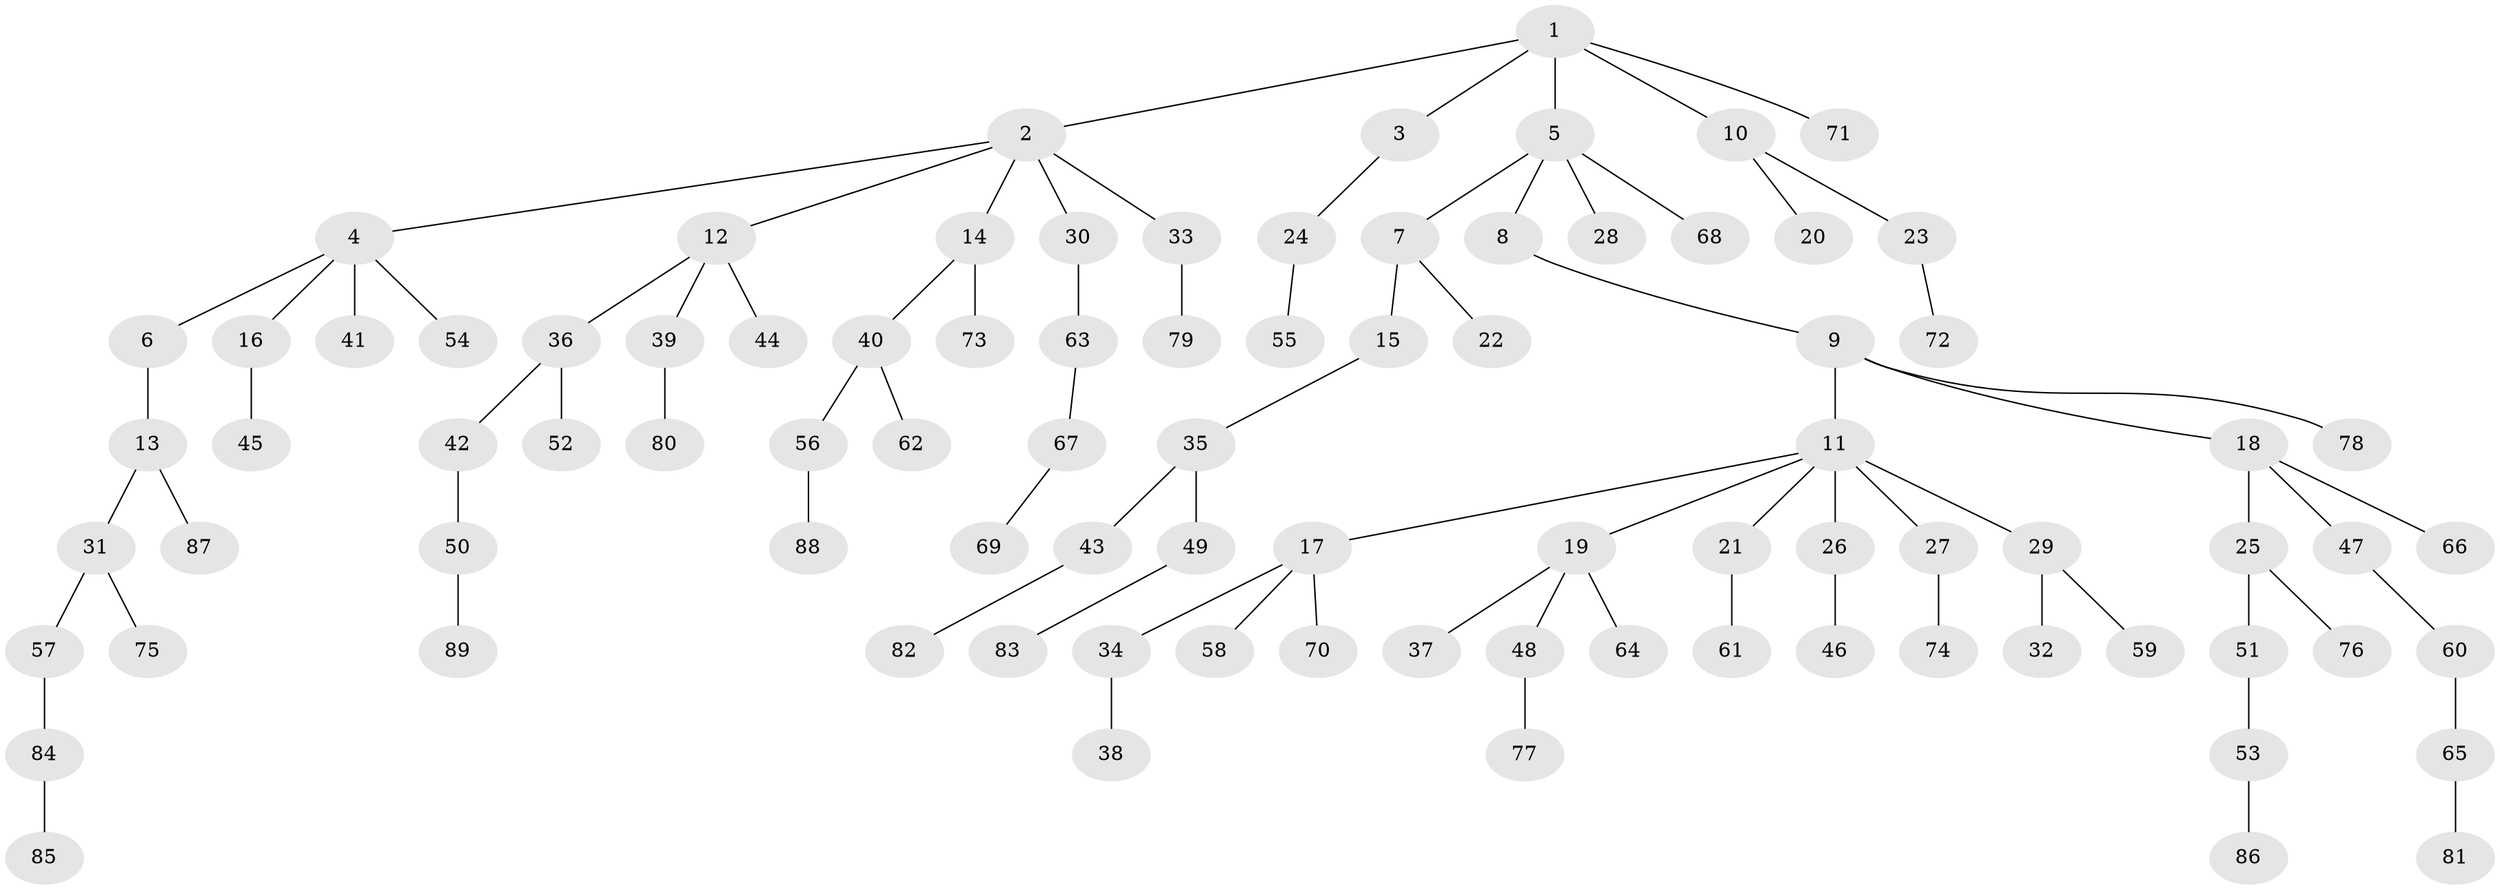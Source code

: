 // Generated by graph-tools (version 1.1) at 2025/15/03/09/25 04:15:32]
// undirected, 89 vertices, 88 edges
graph export_dot {
graph [start="1"]
  node [color=gray90,style=filled];
  1;
  2;
  3;
  4;
  5;
  6;
  7;
  8;
  9;
  10;
  11;
  12;
  13;
  14;
  15;
  16;
  17;
  18;
  19;
  20;
  21;
  22;
  23;
  24;
  25;
  26;
  27;
  28;
  29;
  30;
  31;
  32;
  33;
  34;
  35;
  36;
  37;
  38;
  39;
  40;
  41;
  42;
  43;
  44;
  45;
  46;
  47;
  48;
  49;
  50;
  51;
  52;
  53;
  54;
  55;
  56;
  57;
  58;
  59;
  60;
  61;
  62;
  63;
  64;
  65;
  66;
  67;
  68;
  69;
  70;
  71;
  72;
  73;
  74;
  75;
  76;
  77;
  78;
  79;
  80;
  81;
  82;
  83;
  84;
  85;
  86;
  87;
  88;
  89;
  1 -- 2;
  1 -- 3;
  1 -- 5;
  1 -- 10;
  1 -- 71;
  2 -- 4;
  2 -- 12;
  2 -- 14;
  2 -- 30;
  2 -- 33;
  3 -- 24;
  4 -- 6;
  4 -- 16;
  4 -- 41;
  4 -- 54;
  5 -- 7;
  5 -- 8;
  5 -- 28;
  5 -- 68;
  6 -- 13;
  7 -- 15;
  7 -- 22;
  8 -- 9;
  9 -- 11;
  9 -- 18;
  9 -- 78;
  10 -- 20;
  10 -- 23;
  11 -- 17;
  11 -- 19;
  11 -- 21;
  11 -- 26;
  11 -- 27;
  11 -- 29;
  12 -- 36;
  12 -- 39;
  12 -- 44;
  13 -- 31;
  13 -- 87;
  14 -- 40;
  14 -- 73;
  15 -- 35;
  16 -- 45;
  17 -- 34;
  17 -- 58;
  17 -- 70;
  18 -- 25;
  18 -- 47;
  18 -- 66;
  19 -- 37;
  19 -- 48;
  19 -- 64;
  21 -- 61;
  23 -- 72;
  24 -- 55;
  25 -- 51;
  25 -- 76;
  26 -- 46;
  27 -- 74;
  29 -- 32;
  29 -- 59;
  30 -- 63;
  31 -- 57;
  31 -- 75;
  33 -- 79;
  34 -- 38;
  35 -- 43;
  35 -- 49;
  36 -- 42;
  36 -- 52;
  39 -- 80;
  40 -- 56;
  40 -- 62;
  42 -- 50;
  43 -- 82;
  47 -- 60;
  48 -- 77;
  49 -- 83;
  50 -- 89;
  51 -- 53;
  53 -- 86;
  56 -- 88;
  57 -- 84;
  60 -- 65;
  63 -- 67;
  65 -- 81;
  67 -- 69;
  84 -- 85;
}
